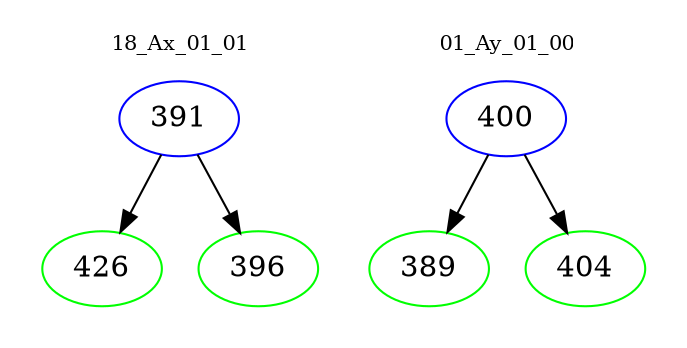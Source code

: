 digraph{
subgraph cluster_0 {
color = white
label = "18_Ax_01_01";
fontsize=10;
T0_391 [label="391", color="blue"]
T0_391 -> T0_426 [color="black"]
T0_426 [label="426", color="green"]
T0_391 -> T0_396 [color="black"]
T0_396 [label="396", color="green"]
}
subgraph cluster_1 {
color = white
label = "01_Ay_01_00";
fontsize=10;
T1_400 [label="400", color="blue"]
T1_400 -> T1_389 [color="black"]
T1_389 [label="389", color="green"]
T1_400 -> T1_404 [color="black"]
T1_404 [label="404", color="green"]
}
}
